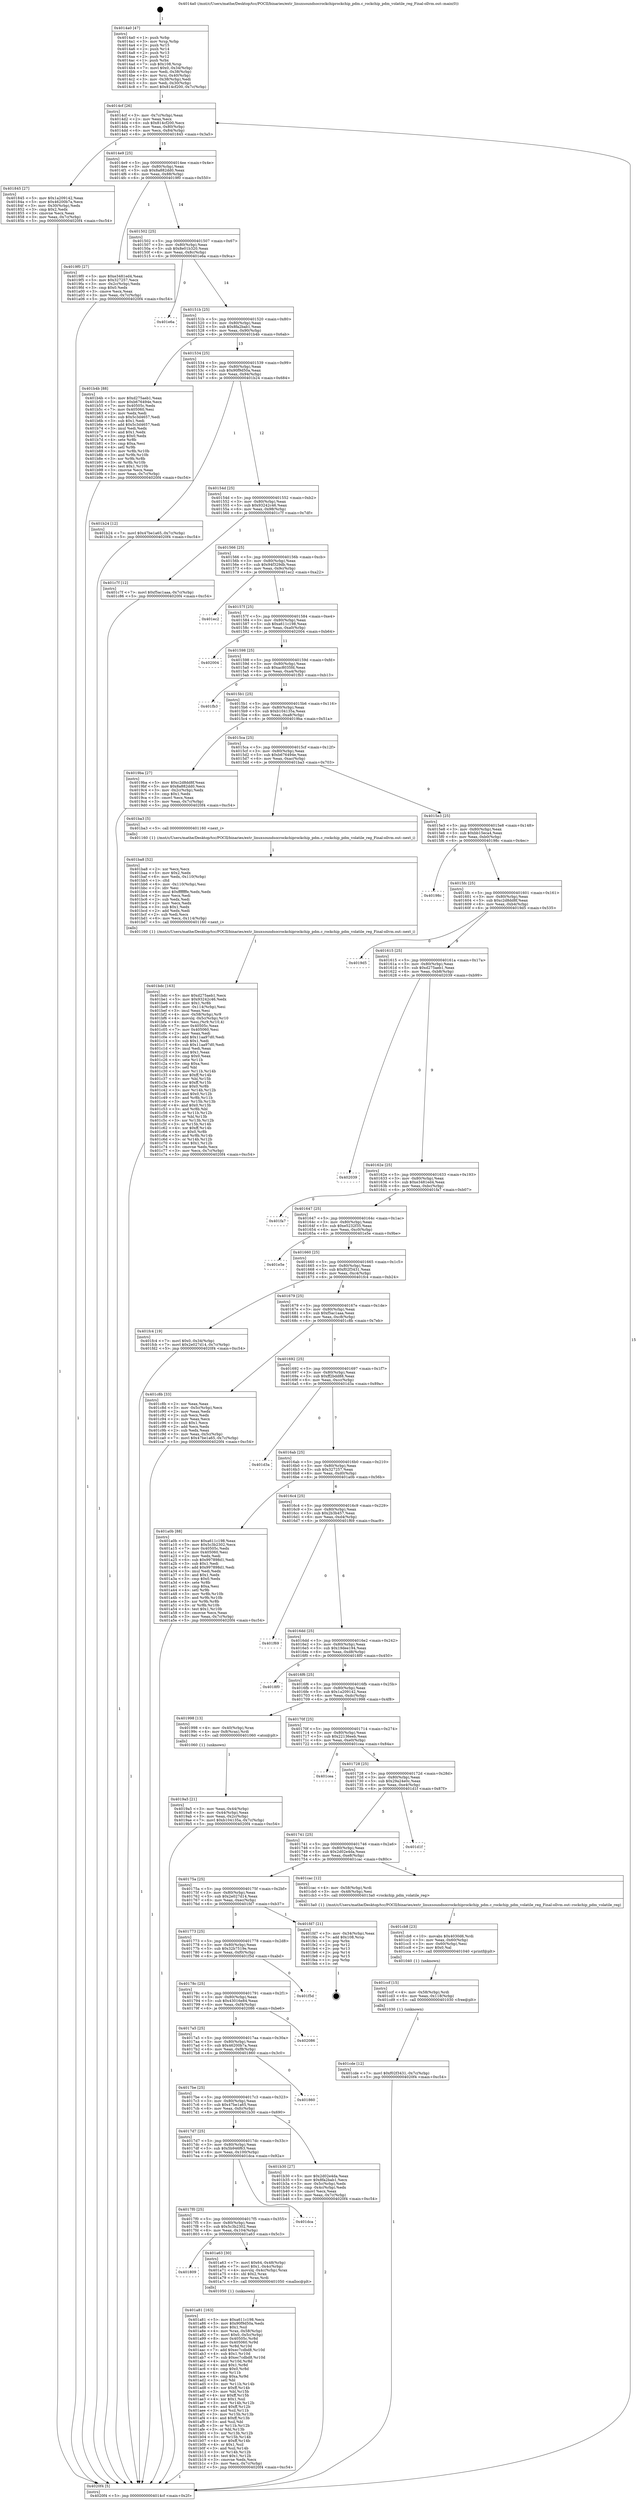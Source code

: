 digraph "0x4014a0" {
  label = "0x4014a0 (/mnt/c/Users/mathe/Desktop/tcc/POCII/binaries/extr_linuxsoundsocrockchiprockchip_pdm.c_rockchip_pdm_volatile_reg_Final-ollvm.out::main(0))"
  labelloc = "t"
  node[shape=record]

  Entry [label="",width=0.3,height=0.3,shape=circle,fillcolor=black,style=filled]
  "0x4014cf" [label="{
     0x4014cf [26]\l
     | [instrs]\l
     &nbsp;&nbsp;0x4014cf \<+3\>: mov -0x7c(%rbp),%eax\l
     &nbsp;&nbsp;0x4014d2 \<+2\>: mov %eax,%ecx\l
     &nbsp;&nbsp;0x4014d4 \<+6\>: sub $0x814cf200,%ecx\l
     &nbsp;&nbsp;0x4014da \<+3\>: mov %eax,-0x80(%rbp)\l
     &nbsp;&nbsp;0x4014dd \<+6\>: mov %ecx,-0x84(%rbp)\l
     &nbsp;&nbsp;0x4014e3 \<+6\>: je 0000000000401845 \<main+0x3a5\>\l
  }"]
  "0x401845" [label="{
     0x401845 [27]\l
     | [instrs]\l
     &nbsp;&nbsp;0x401845 \<+5\>: mov $0x1a209142,%eax\l
     &nbsp;&nbsp;0x40184a \<+5\>: mov $0x46200b7a,%ecx\l
     &nbsp;&nbsp;0x40184f \<+3\>: mov -0x30(%rbp),%edx\l
     &nbsp;&nbsp;0x401852 \<+3\>: cmp $0x2,%edx\l
     &nbsp;&nbsp;0x401855 \<+3\>: cmovne %ecx,%eax\l
     &nbsp;&nbsp;0x401858 \<+3\>: mov %eax,-0x7c(%rbp)\l
     &nbsp;&nbsp;0x40185b \<+5\>: jmp 00000000004020f4 \<main+0xc54\>\l
  }"]
  "0x4014e9" [label="{
     0x4014e9 [25]\l
     | [instrs]\l
     &nbsp;&nbsp;0x4014e9 \<+5\>: jmp 00000000004014ee \<main+0x4e\>\l
     &nbsp;&nbsp;0x4014ee \<+3\>: mov -0x80(%rbp),%eax\l
     &nbsp;&nbsp;0x4014f1 \<+5\>: sub $0x8a882dd0,%eax\l
     &nbsp;&nbsp;0x4014f6 \<+6\>: mov %eax,-0x88(%rbp)\l
     &nbsp;&nbsp;0x4014fc \<+6\>: je 00000000004019f0 \<main+0x550\>\l
  }"]
  "0x4020f4" [label="{
     0x4020f4 [5]\l
     | [instrs]\l
     &nbsp;&nbsp;0x4020f4 \<+5\>: jmp 00000000004014cf \<main+0x2f\>\l
  }"]
  "0x4014a0" [label="{
     0x4014a0 [47]\l
     | [instrs]\l
     &nbsp;&nbsp;0x4014a0 \<+1\>: push %rbp\l
     &nbsp;&nbsp;0x4014a1 \<+3\>: mov %rsp,%rbp\l
     &nbsp;&nbsp;0x4014a4 \<+2\>: push %r15\l
     &nbsp;&nbsp;0x4014a6 \<+2\>: push %r14\l
     &nbsp;&nbsp;0x4014a8 \<+2\>: push %r13\l
     &nbsp;&nbsp;0x4014aa \<+2\>: push %r12\l
     &nbsp;&nbsp;0x4014ac \<+1\>: push %rbx\l
     &nbsp;&nbsp;0x4014ad \<+7\>: sub $0x108,%rsp\l
     &nbsp;&nbsp;0x4014b4 \<+7\>: movl $0x0,-0x34(%rbp)\l
     &nbsp;&nbsp;0x4014bb \<+3\>: mov %edi,-0x38(%rbp)\l
     &nbsp;&nbsp;0x4014be \<+4\>: mov %rsi,-0x40(%rbp)\l
     &nbsp;&nbsp;0x4014c2 \<+3\>: mov -0x38(%rbp),%edi\l
     &nbsp;&nbsp;0x4014c5 \<+3\>: mov %edi,-0x30(%rbp)\l
     &nbsp;&nbsp;0x4014c8 \<+7\>: movl $0x814cf200,-0x7c(%rbp)\l
  }"]
  Exit [label="",width=0.3,height=0.3,shape=circle,fillcolor=black,style=filled,peripheries=2]
  "0x4019f0" [label="{
     0x4019f0 [27]\l
     | [instrs]\l
     &nbsp;&nbsp;0x4019f0 \<+5\>: mov $0xe3481ed4,%eax\l
     &nbsp;&nbsp;0x4019f5 \<+5\>: mov $0x327257,%ecx\l
     &nbsp;&nbsp;0x4019fa \<+3\>: mov -0x2c(%rbp),%edx\l
     &nbsp;&nbsp;0x4019fd \<+3\>: cmp $0x0,%edx\l
     &nbsp;&nbsp;0x401a00 \<+3\>: cmove %ecx,%eax\l
     &nbsp;&nbsp;0x401a03 \<+3\>: mov %eax,-0x7c(%rbp)\l
     &nbsp;&nbsp;0x401a06 \<+5\>: jmp 00000000004020f4 \<main+0xc54\>\l
  }"]
  "0x401502" [label="{
     0x401502 [25]\l
     | [instrs]\l
     &nbsp;&nbsp;0x401502 \<+5\>: jmp 0000000000401507 \<main+0x67\>\l
     &nbsp;&nbsp;0x401507 \<+3\>: mov -0x80(%rbp),%eax\l
     &nbsp;&nbsp;0x40150a \<+5\>: sub $0x8e01b320,%eax\l
     &nbsp;&nbsp;0x40150f \<+6\>: mov %eax,-0x8c(%rbp)\l
     &nbsp;&nbsp;0x401515 \<+6\>: je 0000000000401e6a \<main+0x9ca\>\l
  }"]
  "0x401cde" [label="{
     0x401cde [12]\l
     | [instrs]\l
     &nbsp;&nbsp;0x401cde \<+7\>: movl $0xf02f3431,-0x7c(%rbp)\l
     &nbsp;&nbsp;0x401ce5 \<+5\>: jmp 00000000004020f4 \<main+0xc54\>\l
  }"]
  "0x401e6a" [label="{
     0x401e6a\l
  }", style=dashed]
  "0x40151b" [label="{
     0x40151b [25]\l
     | [instrs]\l
     &nbsp;&nbsp;0x40151b \<+5\>: jmp 0000000000401520 \<main+0x80\>\l
     &nbsp;&nbsp;0x401520 \<+3\>: mov -0x80(%rbp),%eax\l
     &nbsp;&nbsp;0x401523 \<+5\>: sub $0x8fa2bab1,%eax\l
     &nbsp;&nbsp;0x401528 \<+6\>: mov %eax,-0x90(%rbp)\l
     &nbsp;&nbsp;0x40152e \<+6\>: je 0000000000401b4b \<main+0x6ab\>\l
  }"]
  "0x401ccf" [label="{
     0x401ccf [15]\l
     | [instrs]\l
     &nbsp;&nbsp;0x401ccf \<+4\>: mov -0x58(%rbp),%rdi\l
     &nbsp;&nbsp;0x401cd3 \<+6\>: mov %eax,-0x118(%rbp)\l
     &nbsp;&nbsp;0x401cd9 \<+5\>: call 0000000000401030 \<free@plt\>\l
     | [calls]\l
     &nbsp;&nbsp;0x401030 \{1\} (unknown)\l
  }"]
  "0x401b4b" [label="{
     0x401b4b [88]\l
     | [instrs]\l
     &nbsp;&nbsp;0x401b4b \<+5\>: mov $0xd275aeb1,%eax\l
     &nbsp;&nbsp;0x401b50 \<+5\>: mov $0xb676494e,%ecx\l
     &nbsp;&nbsp;0x401b55 \<+7\>: mov 0x40505c,%edx\l
     &nbsp;&nbsp;0x401b5c \<+7\>: mov 0x405060,%esi\l
     &nbsp;&nbsp;0x401b63 \<+2\>: mov %edx,%edi\l
     &nbsp;&nbsp;0x401b65 \<+6\>: sub $0x5c3d4657,%edi\l
     &nbsp;&nbsp;0x401b6b \<+3\>: sub $0x1,%edi\l
     &nbsp;&nbsp;0x401b6e \<+6\>: add $0x5c3d4657,%edi\l
     &nbsp;&nbsp;0x401b74 \<+3\>: imul %edi,%edx\l
     &nbsp;&nbsp;0x401b77 \<+3\>: and $0x1,%edx\l
     &nbsp;&nbsp;0x401b7a \<+3\>: cmp $0x0,%edx\l
     &nbsp;&nbsp;0x401b7d \<+4\>: sete %r8b\l
     &nbsp;&nbsp;0x401b81 \<+3\>: cmp $0xa,%esi\l
     &nbsp;&nbsp;0x401b84 \<+4\>: setl %r9b\l
     &nbsp;&nbsp;0x401b88 \<+3\>: mov %r8b,%r10b\l
     &nbsp;&nbsp;0x401b8b \<+3\>: and %r9b,%r10b\l
     &nbsp;&nbsp;0x401b8e \<+3\>: xor %r9b,%r8b\l
     &nbsp;&nbsp;0x401b91 \<+3\>: or %r8b,%r10b\l
     &nbsp;&nbsp;0x401b94 \<+4\>: test $0x1,%r10b\l
     &nbsp;&nbsp;0x401b98 \<+3\>: cmovne %ecx,%eax\l
     &nbsp;&nbsp;0x401b9b \<+3\>: mov %eax,-0x7c(%rbp)\l
     &nbsp;&nbsp;0x401b9e \<+5\>: jmp 00000000004020f4 \<main+0xc54\>\l
  }"]
  "0x401534" [label="{
     0x401534 [25]\l
     | [instrs]\l
     &nbsp;&nbsp;0x401534 \<+5\>: jmp 0000000000401539 \<main+0x99\>\l
     &nbsp;&nbsp;0x401539 \<+3\>: mov -0x80(%rbp),%eax\l
     &nbsp;&nbsp;0x40153c \<+5\>: sub $0x90f9d50a,%eax\l
     &nbsp;&nbsp;0x401541 \<+6\>: mov %eax,-0x94(%rbp)\l
     &nbsp;&nbsp;0x401547 \<+6\>: je 0000000000401b24 \<main+0x684\>\l
  }"]
  "0x401cb8" [label="{
     0x401cb8 [23]\l
     | [instrs]\l
     &nbsp;&nbsp;0x401cb8 \<+10\>: movabs $0x4030d6,%rdi\l
     &nbsp;&nbsp;0x401cc2 \<+3\>: mov %eax,-0x60(%rbp)\l
     &nbsp;&nbsp;0x401cc5 \<+3\>: mov -0x60(%rbp),%esi\l
     &nbsp;&nbsp;0x401cc8 \<+2\>: mov $0x0,%al\l
     &nbsp;&nbsp;0x401cca \<+5\>: call 0000000000401040 \<printf@plt\>\l
     | [calls]\l
     &nbsp;&nbsp;0x401040 \{1\} (unknown)\l
  }"]
  "0x401b24" [label="{
     0x401b24 [12]\l
     | [instrs]\l
     &nbsp;&nbsp;0x401b24 \<+7\>: movl $0x47be1a65,-0x7c(%rbp)\l
     &nbsp;&nbsp;0x401b2b \<+5\>: jmp 00000000004020f4 \<main+0xc54\>\l
  }"]
  "0x40154d" [label="{
     0x40154d [25]\l
     | [instrs]\l
     &nbsp;&nbsp;0x40154d \<+5\>: jmp 0000000000401552 \<main+0xb2\>\l
     &nbsp;&nbsp;0x401552 \<+3\>: mov -0x80(%rbp),%eax\l
     &nbsp;&nbsp;0x401555 \<+5\>: sub $0x93242c46,%eax\l
     &nbsp;&nbsp;0x40155a \<+6\>: mov %eax,-0x98(%rbp)\l
     &nbsp;&nbsp;0x401560 \<+6\>: je 0000000000401c7f \<main+0x7df\>\l
  }"]
  "0x401bdc" [label="{
     0x401bdc [163]\l
     | [instrs]\l
     &nbsp;&nbsp;0x401bdc \<+5\>: mov $0xd275aeb1,%ecx\l
     &nbsp;&nbsp;0x401be1 \<+5\>: mov $0x93242c46,%edx\l
     &nbsp;&nbsp;0x401be6 \<+3\>: mov $0x1,%r8b\l
     &nbsp;&nbsp;0x401be9 \<+6\>: mov -0x114(%rbp),%esi\l
     &nbsp;&nbsp;0x401bef \<+3\>: imul %eax,%esi\l
     &nbsp;&nbsp;0x401bf2 \<+4\>: mov -0x58(%rbp),%r9\l
     &nbsp;&nbsp;0x401bf6 \<+4\>: movslq -0x5c(%rbp),%r10\l
     &nbsp;&nbsp;0x401bfa \<+4\>: mov %esi,(%r9,%r10,4)\l
     &nbsp;&nbsp;0x401bfe \<+7\>: mov 0x40505c,%eax\l
     &nbsp;&nbsp;0x401c05 \<+7\>: mov 0x405060,%esi\l
     &nbsp;&nbsp;0x401c0c \<+2\>: mov %eax,%edi\l
     &nbsp;&nbsp;0x401c0e \<+6\>: add $0x11aa97d0,%edi\l
     &nbsp;&nbsp;0x401c14 \<+3\>: sub $0x1,%edi\l
     &nbsp;&nbsp;0x401c17 \<+6\>: sub $0x11aa97d0,%edi\l
     &nbsp;&nbsp;0x401c1d \<+3\>: imul %edi,%eax\l
     &nbsp;&nbsp;0x401c20 \<+3\>: and $0x1,%eax\l
     &nbsp;&nbsp;0x401c23 \<+3\>: cmp $0x0,%eax\l
     &nbsp;&nbsp;0x401c26 \<+4\>: sete %r11b\l
     &nbsp;&nbsp;0x401c2a \<+3\>: cmp $0xa,%esi\l
     &nbsp;&nbsp;0x401c2d \<+3\>: setl %bl\l
     &nbsp;&nbsp;0x401c30 \<+3\>: mov %r11b,%r14b\l
     &nbsp;&nbsp;0x401c33 \<+4\>: xor $0xff,%r14b\l
     &nbsp;&nbsp;0x401c37 \<+3\>: mov %bl,%r15b\l
     &nbsp;&nbsp;0x401c3a \<+4\>: xor $0xff,%r15b\l
     &nbsp;&nbsp;0x401c3e \<+4\>: xor $0x0,%r8b\l
     &nbsp;&nbsp;0x401c42 \<+3\>: mov %r14b,%r12b\l
     &nbsp;&nbsp;0x401c45 \<+4\>: and $0x0,%r12b\l
     &nbsp;&nbsp;0x401c49 \<+3\>: and %r8b,%r11b\l
     &nbsp;&nbsp;0x401c4c \<+3\>: mov %r15b,%r13b\l
     &nbsp;&nbsp;0x401c4f \<+4\>: and $0x0,%r13b\l
     &nbsp;&nbsp;0x401c53 \<+3\>: and %r8b,%bl\l
     &nbsp;&nbsp;0x401c56 \<+3\>: or %r11b,%r12b\l
     &nbsp;&nbsp;0x401c59 \<+3\>: or %bl,%r13b\l
     &nbsp;&nbsp;0x401c5c \<+3\>: xor %r13b,%r12b\l
     &nbsp;&nbsp;0x401c5f \<+3\>: or %r15b,%r14b\l
     &nbsp;&nbsp;0x401c62 \<+4\>: xor $0xff,%r14b\l
     &nbsp;&nbsp;0x401c66 \<+4\>: or $0x0,%r8b\l
     &nbsp;&nbsp;0x401c6a \<+3\>: and %r8b,%r14b\l
     &nbsp;&nbsp;0x401c6d \<+3\>: or %r14b,%r12b\l
     &nbsp;&nbsp;0x401c70 \<+4\>: test $0x1,%r12b\l
     &nbsp;&nbsp;0x401c74 \<+3\>: cmovne %edx,%ecx\l
     &nbsp;&nbsp;0x401c77 \<+3\>: mov %ecx,-0x7c(%rbp)\l
     &nbsp;&nbsp;0x401c7a \<+5\>: jmp 00000000004020f4 \<main+0xc54\>\l
  }"]
  "0x401c7f" [label="{
     0x401c7f [12]\l
     | [instrs]\l
     &nbsp;&nbsp;0x401c7f \<+7\>: movl $0xf5ac1aaa,-0x7c(%rbp)\l
     &nbsp;&nbsp;0x401c86 \<+5\>: jmp 00000000004020f4 \<main+0xc54\>\l
  }"]
  "0x401566" [label="{
     0x401566 [25]\l
     | [instrs]\l
     &nbsp;&nbsp;0x401566 \<+5\>: jmp 000000000040156b \<main+0xcb\>\l
     &nbsp;&nbsp;0x40156b \<+3\>: mov -0x80(%rbp),%eax\l
     &nbsp;&nbsp;0x40156e \<+5\>: sub $0x94f329db,%eax\l
     &nbsp;&nbsp;0x401573 \<+6\>: mov %eax,-0x9c(%rbp)\l
     &nbsp;&nbsp;0x401579 \<+6\>: je 0000000000401ec2 \<main+0xa22\>\l
  }"]
  "0x401ba8" [label="{
     0x401ba8 [52]\l
     | [instrs]\l
     &nbsp;&nbsp;0x401ba8 \<+2\>: xor %ecx,%ecx\l
     &nbsp;&nbsp;0x401baa \<+5\>: mov $0x2,%edx\l
     &nbsp;&nbsp;0x401baf \<+6\>: mov %edx,-0x110(%rbp)\l
     &nbsp;&nbsp;0x401bb5 \<+1\>: cltd\l
     &nbsp;&nbsp;0x401bb6 \<+6\>: mov -0x110(%rbp),%esi\l
     &nbsp;&nbsp;0x401bbc \<+2\>: idiv %esi\l
     &nbsp;&nbsp;0x401bbe \<+6\>: imul $0xfffffffe,%edx,%edx\l
     &nbsp;&nbsp;0x401bc4 \<+2\>: mov %ecx,%edi\l
     &nbsp;&nbsp;0x401bc6 \<+2\>: sub %edx,%edi\l
     &nbsp;&nbsp;0x401bc8 \<+2\>: mov %ecx,%edx\l
     &nbsp;&nbsp;0x401bca \<+3\>: sub $0x1,%edx\l
     &nbsp;&nbsp;0x401bcd \<+2\>: add %edx,%edi\l
     &nbsp;&nbsp;0x401bcf \<+2\>: sub %edi,%ecx\l
     &nbsp;&nbsp;0x401bd1 \<+6\>: mov %ecx,-0x114(%rbp)\l
     &nbsp;&nbsp;0x401bd7 \<+5\>: call 0000000000401160 \<next_i\>\l
     | [calls]\l
     &nbsp;&nbsp;0x401160 \{1\} (/mnt/c/Users/mathe/Desktop/tcc/POCII/binaries/extr_linuxsoundsocrockchiprockchip_pdm.c_rockchip_pdm_volatile_reg_Final-ollvm.out::next_i)\l
  }"]
  "0x401ec2" [label="{
     0x401ec2\l
  }", style=dashed]
  "0x40157f" [label="{
     0x40157f [25]\l
     | [instrs]\l
     &nbsp;&nbsp;0x40157f \<+5\>: jmp 0000000000401584 \<main+0xe4\>\l
     &nbsp;&nbsp;0x401584 \<+3\>: mov -0x80(%rbp),%eax\l
     &nbsp;&nbsp;0x401587 \<+5\>: sub $0xa611c198,%eax\l
     &nbsp;&nbsp;0x40158c \<+6\>: mov %eax,-0xa0(%rbp)\l
     &nbsp;&nbsp;0x401592 \<+6\>: je 0000000000402004 \<main+0xb64\>\l
  }"]
  "0x401a81" [label="{
     0x401a81 [163]\l
     | [instrs]\l
     &nbsp;&nbsp;0x401a81 \<+5\>: mov $0xa611c198,%ecx\l
     &nbsp;&nbsp;0x401a86 \<+5\>: mov $0x90f9d50a,%edx\l
     &nbsp;&nbsp;0x401a8b \<+3\>: mov $0x1,%sil\l
     &nbsp;&nbsp;0x401a8e \<+4\>: mov %rax,-0x58(%rbp)\l
     &nbsp;&nbsp;0x401a92 \<+7\>: movl $0x0,-0x5c(%rbp)\l
     &nbsp;&nbsp;0x401a99 \<+8\>: mov 0x40505c,%r8d\l
     &nbsp;&nbsp;0x401aa1 \<+8\>: mov 0x405060,%r9d\l
     &nbsp;&nbsp;0x401aa9 \<+3\>: mov %r8d,%r10d\l
     &nbsp;&nbsp;0x401aac \<+7\>: add $0xec7cdbd8,%r10d\l
     &nbsp;&nbsp;0x401ab3 \<+4\>: sub $0x1,%r10d\l
     &nbsp;&nbsp;0x401ab7 \<+7\>: sub $0xec7cdbd8,%r10d\l
     &nbsp;&nbsp;0x401abe \<+4\>: imul %r10d,%r8d\l
     &nbsp;&nbsp;0x401ac2 \<+4\>: and $0x1,%r8d\l
     &nbsp;&nbsp;0x401ac6 \<+4\>: cmp $0x0,%r8d\l
     &nbsp;&nbsp;0x401aca \<+4\>: sete %r11b\l
     &nbsp;&nbsp;0x401ace \<+4\>: cmp $0xa,%r9d\l
     &nbsp;&nbsp;0x401ad2 \<+3\>: setl %bl\l
     &nbsp;&nbsp;0x401ad5 \<+3\>: mov %r11b,%r14b\l
     &nbsp;&nbsp;0x401ad8 \<+4\>: xor $0xff,%r14b\l
     &nbsp;&nbsp;0x401adc \<+3\>: mov %bl,%r15b\l
     &nbsp;&nbsp;0x401adf \<+4\>: xor $0xff,%r15b\l
     &nbsp;&nbsp;0x401ae3 \<+4\>: xor $0x1,%sil\l
     &nbsp;&nbsp;0x401ae7 \<+3\>: mov %r14b,%r12b\l
     &nbsp;&nbsp;0x401aea \<+4\>: and $0xff,%r12b\l
     &nbsp;&nbsp;0x401aee \<+3\>: and %sil,%r11b\l
     &nbsp;&nbsp;0x401af1 \<+3\>: mov %r15b,%r13b\l
     &nbsp;&nbsp;0x401af4 \<+4\>: and $0xff,%r13b\l
     &nbsp;&nbsp;0x401af8 \<+3\>: and %sil,%bl\l
     &nbsp;&nbsp;0x401afb \<+3\>: or %r11b,%r12b\l
     &nbsp;&nbsp;0x401afe \<+3\>: or %bl,%r13b\l
     &nbsp;&nbsp;0x401b01 \<+3\>: xor %r13b,%r12b\l
     &nbsp;&nbsp;0x401b04 \<+3\>: or %r15b,%r14b\l
     &nbsp;&nbsp;0x401b07 \<+4\>: xor $0xff,%r14b\l
     &nbsp;&nbsp;0x401b0b \<+4\>: or $0x1,%sil\l
     &nbsp;&nbsp;0x401b0f \<+3\>: and %sil,%r14b\l
     &nbsp;&nbsp;0x401b12 \<+3\>: or %r14b,%r12b\l
     &nbsp;&nbsp;0x401b15 \<+4\>: test $0x1,%r12b\l
     &nbsp;&nbsp;0x401b19 \<+3\>: cmovne %edx,%ecx\l
     &nbsp;&nbsp;0x401b1c \<+3\>: mov %ecx,-0x7c(%rbp)\l
     &nbsp;&nbsp;0x401b1f \<+5\>: jmp 00000000004020f4 \<main+0xc54\>\l
  }"]
  "0x402004" [label="{
     0x402004\l
  }", style=dashed]
  "0x401598" [label="{
     0x401598 [25]\l
     | [instrs]\l
     &nbsp;&nbsp;0x401598 \<+5\>: jmp 000000000040159d \<main+0xfd\>\l
     &nbsp;&nbsp;0x40159d \<+3\>: mov -0x80(%rbp),%eax\l
     &nbsp;&nbsp;0x4015a0 \<+5\>: sub $0xac8035fd,%eax\l
     &nbsp;&nbsp;0x4015a5 \<+6\>: mov %eax,-0xa4(%rbp)\l
     &nbsp;&nbsp;0x4015ab \<+6\>: je 0000000000401fb3 \<main+0xb13\>\l
  }"]
  "0x401809" [label="{
     0x401809\l
  }", style=dashed]
  "0x401fb3" [label="{
     0x401fb3\l
  }", style=dashed]
  "0x4015b1" [label="{
     0x4015b1 [25]\l
     | [instrs]\l
     &nbsp;&nbsp;0x4015b1 \<+5\>: jmp 00000000004015b6 \<main+0x116\>\l
     &nbsp;&nbsp;0x4015b6 \<+3\>: mov -0x80(%rbp),%eax\l
     &nbsp;&nbsp;0x4015b9 \<+5\>: sub $0xb104135a,%eax\l
     &nbsp;&nbsp;0x4015be \<+6\>: mov %eax,-0xa8(%rbp)\l
     &nbsp;&nbsp;0x4015c4 \<+6\>: je 00000000004019ba \<main+0x51a\>\l
  }"]
  "0x401a63" [label="{
     0x401a63 [30]\l
     | [instrs]\l
     &nbsp;&nbsp;0x401a63 \<+7\>: movl $0x64,-0x48(%rbp)\l
     &nbsp;&nbsp;0x401a6a \<+7\>: movl $0x1,-0x4c(%rbp)\l
     &nbsp;&nbsp;0x401a71 \<+4\>: movslq -0x4c(%rbp),%rax\l
     &nbsp;&nbsp;0x401a75 \<+4\>: shl $0x2,%rax\l
     &nbsp;&nbsp;0x401a79 \<+3\>: mov %rax,%rdi\l
     &nbsp;&nbsp;0x401a7c \<+5\>: call 0000000000401050 \<malloc@plt\>\l
     | [calls]\l
     &nbsp;&nbsp;0x401050 \{1\} (unknown)\l
  }"]
  "0x4019ba" [label="{
     0x4019ba [27]\l
     | [instrs]\l
     &nbsp;&nbsp;0x4019ba \<+5\>: mov $0xc2d8dd8f,%eax\l
     &nbsp;&nbsp;0x4019bf \<+5\>: mov $0x8a882dd0,%ecx\l
     &nbsp;&nbsp;0x4019c4 \<+3\>: mov -0x2c(%rbp),%edx\l
     &nbsp;&nbsp;0x4019c7 \<+3\>: cmp $0x1,%edx\l
     &nbsp;&nbsp;0x4019ca \<+3\>: cmovl %ecx,%eax\l
     &nbsp;&nbsp;0x4019cd \<+3\>: mov %eax,-0x7c(%rbp)\l
     &nbsp;&nbsp;0x4019d0 \<+5\>: jmp 00000000004020f4 \<main+0xc54\>\l
  }"]
  "0x4015ca" [label="{
     0x4015ca [25]\l
     | [instrs]\l
     &nbsp;&nbsp;0x4015ca \<+5\>: jmp 00000000004015cf \<main+0x12f\>\l
     &nbsp;&nbsp;0x4015cf \<+3\>: mov -0x80(%rbp),%eax\l
     &nbsp;&nbsp;0x4015d2 \<+5\>: sub $0xb676494e,%eax\l
     &nbsp;&nbsp;0x4015d7 \<+6\>: mov %eax,-0xac(%rbp)\l
     &nbsp;&nbsp;0x4015dd \<+6\>: je 0000000000401ba3 \<main+0x703\>\l
  }"]
  "0x4017f0" [label="{
     0x4017f0 [25]\l
     | [instrs]\l
     &nbsp;&nbsp;0x4017f0 \<+5\>: jmp 00000000004017f5 \<main+0x355\>\l
     &nbsp;&nbsp;0x4017f5 \<+3\>: mov -0x80(%rbp),%eax\l
     &nbsp;&nbsp;0x4017f8 \<+5\>: sub $0x5c3b2302,%eax\l
     &nbsp;&nbsp;0x4017fd \<+6\>: mov %eax,-0x104(%rbp)\l
     &nbsp;&nbsp;0x401803 \<+6\>: je 0000000000401a63 \<main+0x5c3\>\l
  }"]
  "0x401ba3" [label="{
     0x401ba3 [5]\l
     | [instrs]\l
     &nbsp;&nbsp;0x401ba3 \<+5\>: call 0000000000401160 \<next_i\>\l
     | [calls]\l
     &nbsp;&nbsp;0x401160 \{1\} (/mnt/c/Users/mathe/Desktop/tcc/POCII/binaries/extr_linuxsoundsocrockchiprockchip_pdm.c_rockchip_pdm_volatile_reg_Final-ollvm.out::next_i)\l
  }"]
  "0x4015e3" [label="{
     0x4015e3 [25]\l
     | [instrs]\l
     &nbsp;&nbsp;0x4015e3 \<+5\>: jmp 00000000004015e8 \<main+0x148\>\l
     &nbsp;&nbsp;0x4015e8 \<+3\>: mov -0x80(%rbp),%eax\l
     &nbsp;&nbsp;0x4015eb \<+5\>: sub $0xbb15eca4,%eax\l
     &nbsp;&nbsp;0x4015f0 \<+6\>: mov %eax,-0xb0(%rbp)\l
     &nbsp;&nbsp;0x4015f6 \<+6\>: je 000000000040198c \<main+0x4ec\>\l
  }"]
  "0x401dca" [label="{
     0x401dca\l
  }", style=dashed]
  "0x40198c" [label="{
     0x40198c\l
  }", style=dashed]
  "0x4015fc" [label="{
     0x4015fc [25]\l
     | [instrs]\l
     &nbsp;&nbsp;0x4015fc \<+5\>: jmp 0000000000401601 \<main+0x161\>\l
     &nbsp;&nbsp;0x401601 \<+3\>: mov -0x80(%rbp),%eax\l
     &nbsp;&nbsp;0x401604 \<+5\>: sub $0xc2d8dd8f,%eax\l
     &nbsp;&nbsp;0x401609 \<+6\>: mov %eax,-0xb4(%rbp)\l
     &nbsp;&nbsp;0x40160f \<+6\>: je 00000000004019d5 \<main+0x535\>\l
  }"]
  "0x4017d7" [label="{
     0x4017d7 [25]\l
     | [instrs]\l
     &nbsp;&nbsp;0x4017d7 \<+5\>: jmp 00000000004017dc \<main+0x33c\>\l
     &nbsp;&nbsp;0x4017dc \<+3\>: mov -0x80(%rbp),%eax\l
     &nbsp;&nbsp;0x4017df \<+5\>: sub $0x5b946f63,%eax\l
     &nbsp;&nbsp;0x4017e4 \<+6\>: mov %eax,-0x100(%rbp)\l
     &nbsp;&nbsp;0x4017ea \<+6\>: je 0000000000401dca \<main+0x92a\>\l
  }"]
  "0x4019d5" [label="{
     0x4019d5\l
  }", style=dashed]
  "0x401615" [label="{
     0x401615 [25]\l
     | [instrs]\l
     &nbsp;&nbsp;0x401615 \<+5\>: jmp 000000000040161a \<main+0x17a\>\l
     &nbsp;&nbsp;0x40161a \<+3\>: mov -0x80(%rbp),%eax\l
     &nbsp;&nbsp;0x40161d \<+5\>: sub $0xd275aeb1,%eax\l
     &nbsp;&nbsp;0x401622 \<+6\>: mov %eax,-0xb8(%rbp)\l
     &nbsp;&nbsp;0x401628 \<+6\>: je 0000000000402039 \<main+0xb99\>\l
  }"]
  "0x401b30" [label="{
     0x401b30 [27]\l
     | [instrs]\l
     &nbsp;&nbsp;0x401b30 \<+5\>: mov $0x2d02e4da,%eax\l
     &nbsp;&nbsp;0x401b35 \<+5\>: mov $0x8fa2bab1,%ecx\l
     &nbsp;&nbsp;0x401b3a \<+3\>: mov -0x5c(%rbp),%edx\l
     &nbsp;&nbsp;0x401b3d \<+3\>: cmp -0x4c(%rbp),%edx\l
     &nbsp;&nbsp;0x401b40 \<+3\>: cmovl %ecx,%eax\l
     &nbsp;&nbsp;0x401b43 \<+3\>: mov %eax,-0x7c(%rbp)\l
     &nbsp;&nbsp;0x401b46 \<+5\>: jmp 00000000004020f4 \<main+0xc54\>\l
  }"]
  "0x402039" [label="{
     0x402039\l
  }", style=dashed]
  "0x40162e" [label="{
     0x40162e [25]\l
     | [instrs]\l
     &nbsp;&nbsp;0x40162e \<+5\>: jmp 0000000000401633 \<main+0x193\>\l
     &nbsp;&nbsp;0x401633 \<+3\>: mov -0x80(%rbp),%eax\l
     &nbsp;&nbsp;0x401636 \<+5\>: sub $0xe3481ed4,%eax\l
     &nbsp;&nbsp;0x40163b \<+6\>: mov %eax,-0xbc(%rbp)\l
     &nbsp;&nbsp;0x401641 \<+6\>: je 0000000000401fa7 \<main+0xb07\>\l
  }"]
  "0x4017be" [label="{
     0x4017be [25]\l
     | [instrs]\l
     &nbsp;&nbsp;0x4017be \<+5\>: jmp 00000000004017c3 \<main+0x323\>\l
     &nbsp;&nbsp;0x4017c3 \<+3\>: mov -0x80(%rbp),%eax\l
     &nbsp;&nbsp;0x4017c6 \<+5\>: sub $0x47be1a65,%eax\l
     &nbsp;&nbsp;0x4017cb \<+6\>: mov %eax,-0xfc(%rbp)\l
     &nbsp;&nbsp;0x4017d1 \<+6\>: je 0000000000401b30 \<main+0x690\>\l
  }"]
  "0x401fa7" [label="{
     0x401fa7\l
  }", style=dashed]
  "0x401647" [label="{
     0x401647 [25]\l
     | [instrs]\l
     &nbsp;&nbsp;0x401647 \<+5\>: jmp 000000000040164c \<main+0x1ac\>\l
     &nbsp;&nbsp;0x40164c \<+3\>: mov -0x80(%rbp),%eax\l
     &nbsp;&nbsp;0x40164f \<+5\>: sub $0xe5232f35,%eax\l
     &nbsp;&nbsp;0x401654 \<+6\>: mov %eax,-0xc0(%rbp)\l
     &nbsp;&nbsp;0x40165a \<+6\>: je 0000000000401e5e \<main+0x9be\>\l
  }"]
  "0x401860" [label="{
     0x401860\l
  }", style=dashed]
  "0x401e5e" [label="{
     0x401e5e\l
  }", style=dashed]
  "0x401660" [label="{
     0x401660 [25]\l
     | [instrs]\l
     &nbsp;&nbsp;0x401660 \<+5\>: jmp 0000000000401665 \<main+0x1c5\>\l
     &nbsp;&nbsp;0x401665 \<+3\>: mov -0x80(%rbp),%eax\l
     &nbsp;&nbsp;0x401668 \<+5\>: sub $0xf02f3431,%eax\l
     &nbsp;&nbsp;0x40166d \<+6\>: mov %eax,-0xc4(%rbp)\l
     &nbsp;&nbsp;0x401673 \<+6\>: je 0000000000401fc4 \<main+0xb24\>\l
  }"]
  "0x4017a5" [label="{
     0x4017a5 [25]\l
     | [instrs]\l
     &nbsp;&nbsp;0x4017a5 \<+5\>: jmp 00000000004017aa \<main+0x30a\>\l
     &nbsp;&nbsp;0x4017aa \<+3\>: mov -0x80(%rbp),%eax\l
     &nbsp;&nbsp;0x4017ad \<+5\>: sub $0x46200b7a,%eax\l
     &nbsp;&nbsp;0x4017b2 \<+6\>: mov %eax,-0xf8(%rbp)\l
     &nbsp;&nbsp;0x4017b8 \<+6\>: je 0000000000401860 \<main+0x3c0\>\l
  }"]
  "0x401fc4" [label="{
     0x401fc4 [19]\l
     | [instrs]\l
     &nbsp;&nbsp;0x401fc4 \<+7\>: movl $0x0,-0x34(%rbp)\l
     &nbsp;&nbsp;0x401fcb \<+7\>: movl $0x2e027d14,-0x7c(%rbp)\l
     &nbsp;&nbsp;0x401fd2 \<+5\>: jmp 00000000004020f4 \<main+0xc54\>\l
  }"]
  "0x401679" [label="{
     0x401679 [25]\l
     | [instrs]\l
     &nbsp;&nbsp;0x401679 \<+5\>: jmp 000000000040167e \<main+0x1de\>\l
     &nbsp;&nbsp;0x40167e \<+3\>: mov -0x80(%rbp),%eax\l
     &nbsp;&nbsp;0x401681 \<+5\>: sub $0xf5ac1aaa,%eax\l
     &nbsp;&nbsp;0x401686 \<+6\>: mov %eax,-0xc8(%rbp)\l
     &nbsp;&nbsp;0x40168c \<+6\>: je 0000000000401c8b \<main+0x7eb\>\l
  }"]
  "0x402086" [label="{
     0x402086\l
  }", style=dashed]
  "0x401c8b" [label="{
     0x401c8b [33]\l
     | [instrs]\l
     &nbsp;&nbsp;0x401c8b \<+2\>: xor %eax,%eax\l
     &nbsp;&nbsp;0x401c8d \<+3\>: mov -0x5c(%rbp),%ecx\l
     &nbsp;&nbsp;0x401c90 \<+2\>: mov %eax,%edx\l
     &nbsp;&nbsp;0x401c92 \<+2\>: sub %ecx,%edx\l
     &nbsp;&nbsp;0x401c94 \<+2\>: mov %eax,%ecx\l
     &nbsp;&nbsp;0x401c96 \<+3\>: sub $0x1,%ecx\l
     &nbsp;&nbsp;0x401c99 \<+2\>: add %ecx,%edx\l
     &nbsp;&nbsp;0x401c9b \<+2\>: sub %edx,%eax\l
     &nbsp;&nbsp;0x401c9d \<+3\>: mov %eax,-0x5c(%rbp)\l
     &nbsp;&nbsp;0x401ca0 \<+7\>: movl $0x47be1a65,-0x7c(%rbp)\l
     &nbsp;&nbsp;0x401ca7 \<+5\>: jmp 00000000004020f4 \<main+0xc54\>\l
  }"]
  "0x401692" [label="{
     0x401692 [25]\l
     | [instrs]\l
     &nbsp;&nbsp;0x401692 \<+5\>: jmp 0000000000401697 \<main+0x1f7\>\l
     &nbsp;&nbsp;0x401697 \<+3\>: mov -0x80(%rbp),%eax\l
     &nbsp;&nbsp;0x40169a \<+5\>: sub $0xff2bdd88,%eax\l
     &nbsp;&nbsp;0x40169f \<+6\>: mov %eax,-0xcc(%rbp)\l
     &nbsp;&nbsp;0x4016a5 \<+6\>: je 0000000000401d3a \<main+0x89a\>\l
  }"]
  "0x40178c" [label="{
     0x40178c [25]\l
     | [instrs]\l
     &nbsp;&nbsp;0x40178c \<+5\>: jmp 0000000000401791 \<main+0x2f1\>\l
     &nbsp;&nbsp;0x401791 \<+3\>: mov -0x80(%rbp),%eax\l
     &nbsp;&nbsp;0x401794 \<+5\>: sub $0x43016e84,%eax\l
     &nbsp;&nbsp;0x401799 \<+6\>: mov %eax,-0xf4(%rbp)\l
     &nbsp;&nbsp;0x40179f \<+6\>: je 0000000000402086 \<main+0xbe6\>\l
  }"]
  "0x401d3a" [label="{
     0x401d3a\l
  }", style=dashed]
  "0x4016ab" [label="{
     0x4016ab [25]\l
     | [instrs]\l
     &nbsp;&nbsp;0x4016ab \<+5\>: jmp 00000000004016b0 \<main+0x210\>\l
     &nbsp;&nbsp;0x4016b0 \<+3\>: mov -0x80(%rbp),%eax\l
     &nbsp;&nbsp;0x4016b3 \<+5\>: sub $0x327257,%eax\l
     &nbsp;&nbsp;0x4016b8 \<+6\>: mov %eax,-0xd0(%rbp)\l
     &nbsp;&nbsp;0x4016be \<+6\>: je 0000000000401a0b \<main+0x56b\>\l
  }"]
  "0x401f5d" [label="{
     0x401f5d\l
  }", style=dashed]
  "0x401a0b" [label="{
     0x401a0b [88]\l
     | [instrs]\l
     &nbsp;&nbsp;0x401a0b \<+5\>: mov $0xa611c198,%eax\l
     &nbsp;&nbsp;0x401a10 \<+5\>: mov $0x5c3b2302,%ecx\l
     &nbsp;&nbsp;0x401a15 \<+7\>: mov 0x40505c,%edx\l
     &nbsp;&nbsp;0x401a1c \<+7\>: mov 0x405060,%esi\l
     &nbsp;&nbsp;0x401a23 \<+2\>: mov %edx,%edi\l
     &nbsp;&nbsp;0x401a25 \<+6\>: sub $0x997898d1,%edi\l
     &nbsp;&nbsp;0x401a2b \<+3\>: sub $0x1,%edi\l
     &nbsp;&nbsp;0x401a2e \<+6\>: add $0x997898d1,%edi\l
     &nbsp;&nbsp;0x401a34 \<+3\>: imul %edi,%edx\l
     &nbsp;&nbsp;0x401a37 \<+3\>: and $0x1,%edx\l
     &nbsp;&nbsp;0x401a3a \<+3\>: cmp $0x0,%edx\l
     &nbsp;&nbsp;0x401a3d \<+4\>: sete %r8b\l
     &nbsp;&nbsp;0x401a41 \<+3\>: cmp $0xa,%esi\l
     &nbsp;&nbsp;0x401a44 \<+4\>: setl %r9b\l
     &nbsp;&nbsp;0x401a48 \<+3\>: mov %r8b,%r10b\l
     &nbsp;&nbsp;0x401a4b \<+3\>: and %r9b,%r10b\l
     &nbsp;&nbsp;0x401a4e \<+3\>: xor %r9b,%r8b\l
     &nbsp;&nbsp;0x401a51 \<+3\>: or %r8b,%r10b\l
     &nbsp;&nbsp;0x401a54 \<+4\>: test $0x1,%r10b\l
     &nbsp;&nbsp;0x401a58 \<+3\>: cmovne %ecx,%eax\l
     &nbsp;&nbsp;0x401a5b \<+3\>: mov %eax,-0x7c(%rbp)\l
     &nbsp;&nbsp;0x401a5e \<+5\>: jmp 00000000004020f4 \<main+0xc54\>\l
  }"]
  "0x4016c4" [label="{
     0x4016c4 [25]\l
     | [instrs]\l
     &nbsp;&nbsp;0x4016c4 \<+5\>: jmp 00000000004016c9 \<main+0x229\>\l
     &nbsp;&nbsp;0x4016c9 \<+3\>: mov -0x80(%rbp),%eax\l
     &nbsp;&nbsp;0x4016cc \<+5\>: sub $0x2b3b457,%eax\l
     &nbsp;&nbsp;0x4016d1 \<+6\>: mov %eax,-0xd4(%rbp)\l
     &nbsp;&nbsp;0x4016d7 \<+6\>: je 0000000000401f69 \<main+0xac9\>\l
  }"]
  "0x401773" [label="{
     0x401773 [25]\l
     | [instrs]\l
     &nbsp;&nbsp;0x401773 \<+5\>: jmp 0000000000401778 \<main+0x2d8\>\l
     &nbsp;&nbsp;0x401778 \<+3\>: mov -0x80(%rbp),%eax\l
     &nbsp;&nbsp;0x40177b \<+5\>: sub $0x32b7519e,%eax\l
     &nbsp;&nbsp;0x401780 \<+6\>: mov %eax,-0xf0(%rbp)\l
     &nbsp;&nbsp;0x401786 \<+6\>: je 0000000000401f5d \<main+0xabd\>\l
  }"]
  "0x401f69" [label="{
     0x401f69\l
  }", style=dashed]
  "0x4016dd" [label="{
     0x4016dd [25]\l
     | [instrs]\l
     &nbsp;&nbsp;0x4016dd \<+5\>: jmp 00000000004016e2 \<main+0x242\>\l
     &nbsp;&nbsp;0x4016e2 \<+3\>: mov -0x80(%rbp),%eax\l
     &nbsp;&nbsp;0x4016e5 \<+5\>: sub $0x19dee194,%eax\l
     &nbsp;&nbsp;0x4016ea \<+6\>: mov %eax,-0xd8(%rbp)\l
     &nbsp;&nbsp;0x4016f0 \<+6\>: je 00000000004018f0 \<main+0x450\>\l
  }"]
  "0x401fd7" [label="{
     0x401fd7 [21]\l
     | [instrs]\l
     &nbsp;&nbsp;0x401fd7 \<+3\>: mov -0x34(%rbp),%eax\l
     &nbsp;&nbsp;0x401fda \<+7\>: add $0x108,%rsp\l
     &nbsp;&nbsp;0x401fe1 \<+1\>: pop %rbx\l
     &nbsp;&nbsp;0x401fe2 \<+2\>: pop %r12\l
     &nbsp;&nbsp;0x401fe4 \<+2\>: pop %r13\l
     &nbsp;&nbsp;0x401fe6 \<+2\>: pop %r14\l
     &nbsp;&nbsp;0x401fe8 \<+2\>: pop %r15\l
     &nbsp;&nbsp;0x401fea \<+1\>: pop %rbp\l
     &nbsp;&nbsp;0x401feb \<+1\>: ret\l
  }"]
  "0x4018f0" [label="{
     0x4018f0\l
  }", style=dashed]
  "0x4016f6" [label="{
     0x4016f6 [25]\l
     | [instrs]\l
     &nbsp;&nbsp;0x4016f6 \<+5\>: jmp 00000000004016fb \<main+0x25b\>\l
     &nbsp;&nbsp;0x4016fb \<+3\>: mov -0x80(%rbp),%eax\l
     &nbsp;&nbsp;0x4016fe \<+5\>: sub $0x1a209142,%eax\l
     &nbsp;&nbsp;0x401703 \<+6\>: mov %eax,-0xdc(%rbp)\l
     &nbsp;&nbsp;0x401709 \<+6\>: je 0000000000401998 \<main+0x4f8\>\l
  }"]
  "0x40175a" [label="{
     0x40175a [25]\l
     | [instrs]\l
     &nbsp;&nbsp;0x40175a \<+5\>: jmp 000000000040175f \<main+0x2bf\>\l
     &nbsp;&nbsp;0x40175f \<+3\>: mov -0x80(%rbp),%eax\l
     &nbsp;&nbsp;0x401762 \<+5\>: sub $0x2e027d14,%eax\l
     &nbsp;&nbsp;0x401767 \<+6\>: mov %eax,-0xec(%rbp)\l
     &nbsp;&nbsp;0x40176d \<+6\>: je 0000000000401fd7 \<main+0xb37\>\l
  }"]
  "0x401998" [label="{
     0x401998 [13]\l
     | [instrs]\l
     &nbsp;&nbsp;0x401998 \<+4\>: mov -0x40(%rbp),%rax\l
     &nbsp;&nbsp;0x40199c \<+4\>: mov 0x8(%rax),%rdi\l
     &nbsp;&nbsp;0x4019a0 \<+5\>: call 0000000000401060 \<atoi@plt\>\l
     | [calls]\l
     &nbsp;&nbsp;0x401060 \{1\} (unknown)\l
  }"]
  "0x40170f" [label="{
     0x40170f [25]\l
     | [instrs]\l
     &nbsp;&nbsp;0x40170f \<+5\>: jmp 0000000000401714 \<main+0x274\>\l
     &nbsp;&nbsp;0x401714 \<+3\>: mov -0x80(%rbp),%eax\l
     &nbsp;&nbsp;0x401717 \<+5\>: sub $0x22136eeb,%eax\l
     &nbsp;&nbsp;0x40171c \<+6\>: mov %eax,-0xe0(%rbp)\l
     &nbsp;&nbsp;0x401722 \<+6\>: je 0000000000401cea \<main+0x84a\>\l
  }"]
  "0x4019a5" [label="{
     0x4019a5 [21]\l
     | [instrs]\l
     &nbsp;&nbsp;0x4019a5 \<+3\>: mov %eax,-0x44(%rbp)\l
     &nbsp;&nbsp;0x4019a8 \<+3\>: mov -0x44(%rbp),%eax\l
     &nbsp;&nbsp;0x4019ab \<+3\>: mov %eax,-0x2c(%rbp)\l
     &nbsp;&nbsp;0x4019ae \<+7\>: movl $0xb104135a,-0x7c(%rbp)\l
     &nbsp;&nbsp;0x4019b5 \<+5\>: jmp 00000000004020f4 \<main+0xc54\>\l
  }"]
  "0x401cac" [label="{
     0x401cac [12]\l
     | [instrs]\l
     &nbsp;&nbsp;0x401cac \<+4\>: mov -0x58(%rbp),%rdi\l
     &nbsp;&nbsp;0x401cb0 \<+3\>: mov -0x48(%rbp),%esi\l
     &nbsp;&nbsp;0x401cb3 \<+5\>: call 00000000004013a0 \<rockchip_pdm_volatile_reg\>\l
     | [calls]\l
     &nbsp;&nbsp;0x4013a0 \{1\} (/mnt/c/Users/mathe/Desktop/tcc/POCII/binaries/extr_linuxsoundsocrockchiprockchip_pdm.c_rockchip_pdm_volatile_reg_Final-ollvm.out::rockchip_pdm_volatile_reg)\l
  }"]
  "0x401cea" [label="{
     0x401cea\l
  }", style=dashed]
  "0x401728" [label="{
     0x401728 [25]\l
     | [instrs]\l
     &nbsp;&nbsp;0x401728 \<+5\>: jmp 000000000040172d \<main+0x28d\>\l
     &nbsp;&nbsp;0x40172d \<+3\>: mov -0x80(%rbp),%eax\l
     &nbsp;&nbsp;0x401730 \<+5\>: sub $0x29a24e0c,%eax\l
     &nbsp;&nbsp;0x401735 \<+6\>: mov %eax,-0xe4(%rbp)\l
     &nbsp;&nbsp;0x40173b \<+6\>: je 0000000000401d1f \<main+0x87f\>\l
  }"]
  "0x401741" [label="{
     0x401741 [25]\l
     | [instrs]\l
     &nbsp;&nbsp;0x401741 \<+5\>: jmp 0000000000401746 \<main+0x2a6\>\l
     &nbsp;&nbsp;0x401746 \<+3\>: mov -0x80(%rbp),%eax\l
     &nbsp;&nbsp;0x401749 \<+5\>: sub $0x2d02e4da,%eax\l
     &nbsp;&nbsp;0x40174e \<+6\>: mov %eax,-0xe8(%rbp)\l
     &nbsp;&nbsp;0x401754 \<+6\>: je 0000000000401cac \<main+0x80c\>\l
  }"]
  "0x401d1f" [label="{
     0x401d1f\l
  }", style=dashed]
  Entry -> "0x4014a0" [label=" 1"]
  "0x4014cf" -> "0x401845" [label=" 1"]
  "0x4014cf" -> "0x4014e9" [label=" 15"]
  "0x401845" -> "0x4020f4" [label=" 1"]
  "0x4014a0" -> "0x4014cf" [label=" 1"]
  "0x4020f4" -> "0x4014cf" [label=" 15"]
  "0x401fd7" -> Exit [label=" 1"]
  "0x4014e9" -> "0x4019f0" [label=" 1"]
  "0x4014e9" -> "0x401502" [label=" 14"]
  "0x401fc4" -> "0x4020f4" [label=" 1"]
  "0x401502" -> "0x401e6a" [label=" 0"]
  "0x401502" -> "0x40151b" [label=" 14"]
  "0x401cde" -> "0x4020f4" [label=" 1"]
  "0x40151b" -> "0x401b4b" [label=" 1"]
  "0x40151b" -> "0x401534" [label=" 13"]
  "0x401ccf" -> "0x401cde" [label=" 1"]
  "0x401534" -> "0x401b24" [label=" 1"]
  "0x401534" -> "0x40154d" [label=" 12"]
  "0x401cb8" -> "0x401ccf" [label=" 1"]
  "0x40154d" -> "0x401c7f" [label=" 1"]
  "0x40154d" -> "0x401566" [label=" 11"]
  "0x401cac" -> "0x401cb8" [label=" 1"]
  "0x401566" -> "0x401ec2" [label=" 0"]
  "0x401566" -> "0x40157f" [label=" 11"]
  "0x401c8b" -> "0x4020f4" [label=" 1"]
  "0x40157f" -> "0x402004" [label=" 0"]
  "0x40157f" -> "0x401598" [label=" 11"]
  "0x401c7f" -> "0x4020f4" [label=" 1"]
  "0x401598" -> "0x401fb3" [label=" 0"]
  "0x401598" -> "0x4015b1" [label=" 11"]
  "0x401bdc" -> "0x4020f4" [label=" 1"]
  "0x4015b1" -> "0x4019ba" [label=" 1"]
  "0x4015b1" -> "0x4015ca" [label=" 10"]
  "0x401ba8" -> "0x401bdc" [label=" 1"]
  "0x4015ca" -> "0x401ba3" [label=" 1"]
  "0x4015ca" -> "0x4015e3" [label=" 9"]
  "0x401b4b" -> "0x4020f4" [label=" 1"]
  "0x4015e3" -> "0x40198c" [label=" 0"]
  "0x4015e3" -> "0x4015fc" [label=" 9"]
  "0x401b30" -> "0x4020f4" [label=" 2"]
  "0x4015fc" -> "0x4019d5" [label=" 0"]
  "0x4015fc" -> "0x401615" [label=" 9"]
  "0x401a81" -> "0x4020f4" [label=" 1"]
  "0x401615" -> "0x402039" [label=" 0"]
  "0x401615" -> "0x40162e" [label=" 9"]
  "0x401a63" -> "0x401a81" [label=" 1"]
  "0x40162e" -> "0x401fa7" [label=" 0"]
  "0x40162e" -> "0x401647" [label=" 9"]
  "0x4017f0" -> "0x401a63" [label=" 1"]
  "0x401647" -> "0x401e5e" [label=" 0"]
  "0x401647" -> "0x401660" [label=" 9"]
  "0x401ba3" -> "0x401ba8" [label=" 1"]
  "0x401660" -> "0x401fc4" [label=" 1"]
  "0x401660" -> "0x401679" [label=" 8"]
  "0x4017d7" -> "0x401dca" [label=" 0"]
  "0x401679" -> "0x401c8b" [label=" 1"]
  "0x401679" -> "0x401692" [label=" 7"]
  "0x401b24" -> "0x4020f4" [label=" 1"]
  "0x401692" -> "0x401d3a" [label=" 0"]
  "0x401692" -> "0x4016ab" [label=" 7"]
  "0x4017be" -> "0x401b30" [label=" 2"]
  "0x4016ab" -> "0x401a0b" [label=" 1"]
  "0x4016ab" -> "0x4016c4" [label=" 6"]
  "0x4017f0" -> "0x401809" [label=" 0"]
  "0x4016c4" -> "0x401f69" [label=" 0"]
  "0x4016c4" -> "0x4016dd" [label=" 6"]
  "0x4017a5" -> "0x401860" [label=" 0"]
  "0x4016dd" -> "0x4018f0" [label=" 0"]
  "0x4016dd" -> "0x4016f6" [label=" 6"]
  "0x4017d7" -> "0x4017f0" [label=" 1"]
  "0x4016f6" -> "0x401998" [label=" 1"]
  "0x4016f6" -> "0x40170f" [label=" 5"]
  "0x401998" -> "0x4019a5" [label=" 1"]
  "0x4019a5" -> "0x4020f4" [label=" 1"]
  "0x4019ba" -> "0x4020f4" [label=" 1"]
  "0x4019f0" -> "0x4020f4" [label=" 1"]
  "0x401a0b" -> "0x4020f4" [label=" 1"]
  "0x40178c" -> "0x402086" [label=" 0"]
  "0x40170f" -> "0x401cea" [label=" 0"]
  "0x40170f" -> "0x401728" [label=" 5"]
  "0x4017be" -> "0x4017d7" [label=" 1"]
  "0x401728" -> "0x401d1f" [label=" 0"]
  "0x401728" -> "0x401741" [label=" 5"]
  "0x401773" -> "0x40178c" [label=" 3"]
  "0x401741" -> "0x401cac" [label=" 1"]
  "0x401741" -> "0x40175a" [label=" 4"]
  "0x40178c" -> "0x4017a5" [label=" 3"]
  "0x40175a" -> "0x401fd7" [label=" 1"]
  "0x40175a" -> "0x401773" [label=" 3"]
  "0x4017a5" -> "0x4017be" [label=" 3"]
  "0x401773" -> "0x401f5d" [label=" 0"]
}
